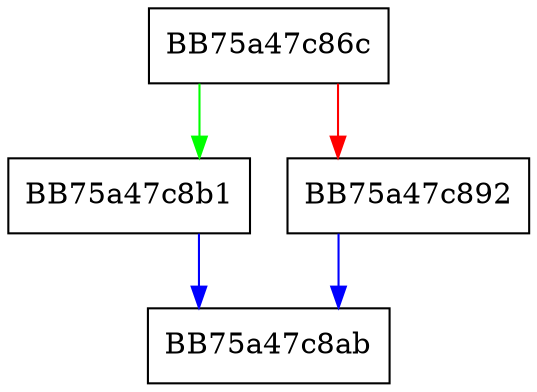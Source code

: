 digraph sqlite3VdbeAllocUnpackedRecord {
  node [shape="box"];
  graph [splines=ortho];
  BB75a47c86c -> BB75a47c8b1 [color="green"];
  BB75a47c86c -> BB75a47c892 [color="red"];
  BB75a47c892 -> BB75a47c8ab [color="blue"];
  BB75a47c8b1 -> BB75a47c8ab [color="blue"];
}